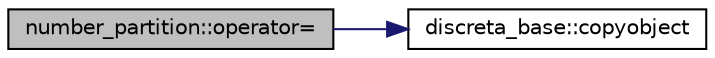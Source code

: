 digraph "number_partition::operator="
{
  edge [fontname="Helvetica",fontsize="10",labelfontname="Helvetica",labelfontsize="10"];
  node [fontname="Helvetica",fontsize="10",shape=record];
  rankdir="LR";
  Node1190 [label="number_partition::operator=",height=0.2,width=0.4,color="black", fillcolor="grey75", style="filled", fontcolor="black"];
  Node1190 -> Node1191 [color="midnightblue",fontsize="10",style="solid",fontname="Helvetica"];
  Node1191 [label="discreta_base::copyobject",height=0.2,width=0.4,color="black", fillcolor="white", style="filled",URL="$d7/d71/classdiscreta__base.html#a68fac2b12cefae0bc4d1a41faf9bc862"];
}

